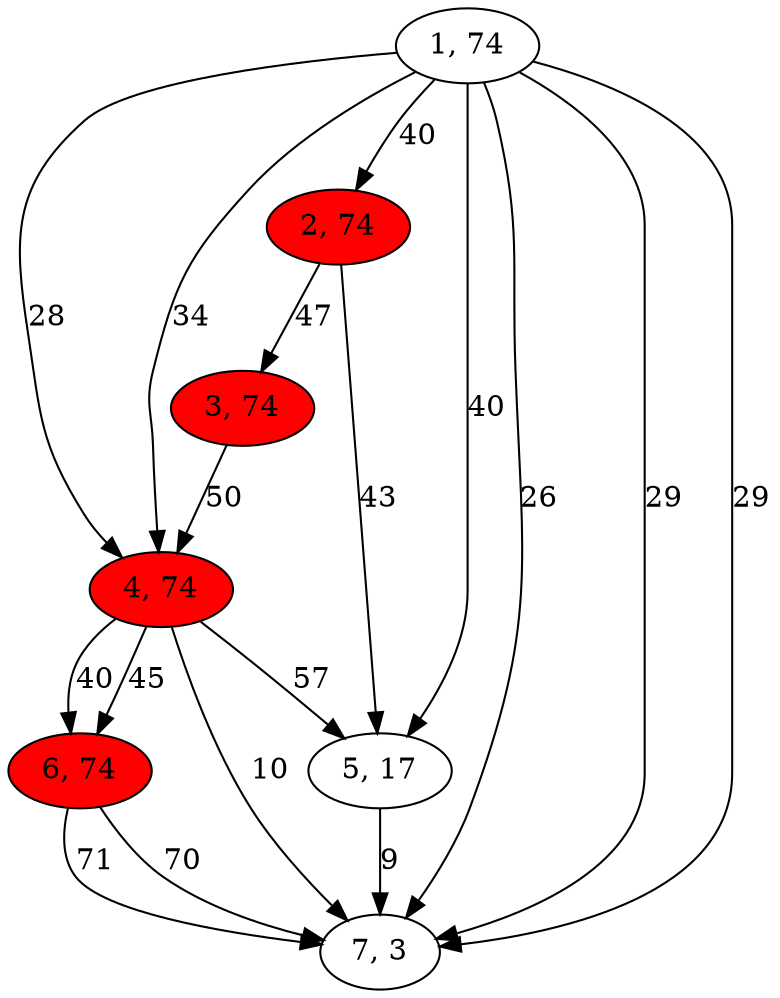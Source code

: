digraph G{
1[label="1, 74"]
2[label="2, 74"]
3[label="3, 74"]
4[label="4, 74"]
5[label="5, 17"]
6[label="6, 74"]
7[label="7, 3"]
1->7[label="26"]
1->4[label="28"]
1->7[label="29"]
1->7[label="29"]
1->5[label="40"]
1->4[label="34"]
1->2[label="40"]
2[style = filled,fillcolor=red]
2->5[label="43"]
2->3[label="47"]
3[style = filled,fillcolor=red]
3->4[label="50"]
4[style = filled,fillcolor=red]
4->6[label="40"]
4->7[label="10"]
4->5[label="57"]
4->6[label="45"]
5->7[label="9"]
6[style = filled,fillcolor=red]
6->7[label="71"]
6->7[label="70"]
}
